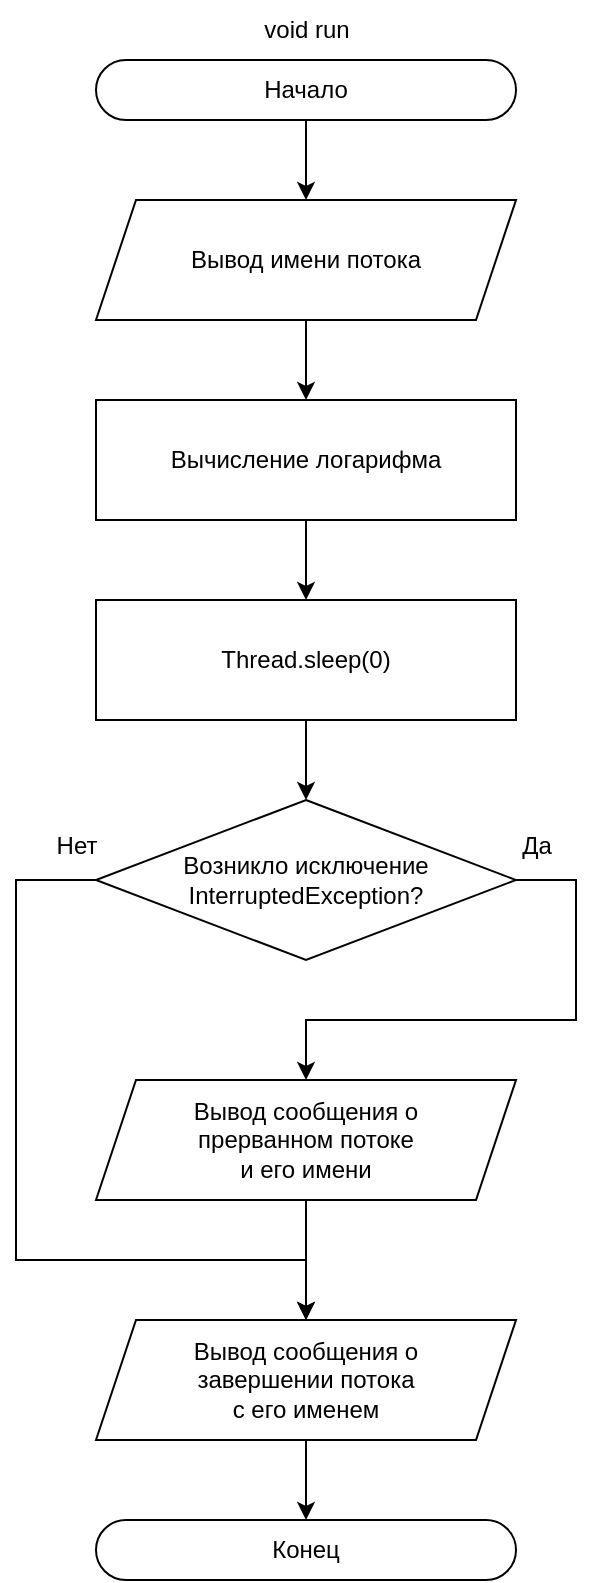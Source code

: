 <mxfile version="25.0.3">
  <diagram name="Page-1" id="Lhf47WYGTWUq5QnkIojZ">
    <mxGraphModel dx="258" dy="1019" grid="1" gridSize="10" guides="1" tooltips="1" connect="1" arrows="1" fold="1" page="1" pageScale="1" pageWidth="827" pageHeight="1169" math="0" shadow="0">
      <root>
        <mxCell id="0" />
        <mxCell id="1" parent="0" />
        <mxCell id="j7UzaK5bINsZdUrTMRW8-4" value="" style="edgeStyle=orthogonalEdgeStyle;rounded=0;orthogonalLoop=1;jettySize=auto;html=1;" edge="1" parent="1" source="j7UzaK5bINsZdUrTMRW8-1" target="j7UzaK5bINsZdUrTMRW8-3">
          <mxGeometry relative="1" as="geometry" />
        </mxCell>
        <mxCell id="j7UzaK5bINsZdUrTMRW8-1" value="Начало" style="html=1;dashed=0;whiteSpace=wrap;shape=mxgraph.dfd.start" vertex="1" parent="1">
          <mxGeometry x="1770" y="530" width="210" height="30" as="geometry" />
        </mxCell>
        <mxCell id="j7UzaK5bINsZdUrTMRW8-2" value="void run" style="text;html=1;align=center;verticalAlign=middle;resizable=0;points=[];autosize=1;strokeColor=none;fillColor=none;" vertex="1" parent="1">
          <mxGeometry x="1840" y="500" width="70" height="30" as="geometry" />
        </mxCell>
        <mxCell id="j7UzaK5bINsZdUrTMRW8-6" value="" style="edgeStyle=orthogonalEdgeStyle;rounded=0;orthogonalLoop=1;jettySize=auto;html=1;" edge="1" parent="1" source="j7UzaK5bINsZdUrTMRW8-3" target="j7UzaK5bINsZdUrTMRW8-5">
          <mxGeometry relative="1" as="geometry" />
        </mxCell>
        <mxCell id="j7UzaK5bINsZdUrTMRW8-3" value="Вывод имени потока" style="shape=parallelogram;perimeter=parallelogramPerimeter;whiteSpace=wrap;html=1;fixedSize=1;" vertex="1" parent="1">
          <mxGeometry x="1770" y="600" width="210" height="60" as="geometry" />
        </mxCell>
        <mxCell id="j7UzaK5bINsZdUrTMRW8-8" value="" style="edgeStyle=orthogonalEdgeStyle;rounded=0;orthogonalLoop=1;jettySize=auto;html=1;" edge="1" parent="1" source="j7UzaK5bINsZdUrTMRW8-5" target="j7UzaK5bINsZdUrTMRW8-7">
          <mxGeometry relative="1" as="geometry" />
        </mxCell>
        <mxCell id="j7UzaK5bINsZdUrTMRW8-5" value="Вычисление логарифма" style="rounded=0;whiteSpace=wrap;html=1;" vertex="1" parent="1">
          <mxGeometry x="1770" y="700" width="210" height="60" as="geometry" />
        </mxCell>
        <mxCell id="j7UzaK5bINsZdUrTMRW8-10" value="" style="edgeStyle=orthogonalEdgeStyle;rounded=0;orthogonalLoop=1;jettySize=auto;html=1;" edge="1" parent="1" source="j7UzaK5bINsZdUrTMRW8-7" target="j7UzaK5bINsZdUrTMRW8-9">
          <mxGeometry relative="1" as="geometry" />
        </mxCell>
        <mxCell id="j7UzaK5bINsZdUrTMRW8-7" value="Thread.sleep(0)" style="rounded=0;whiteSpace=wrap;html=1;" vertex="1" parent="1">
          <mxGeometry x="1770" y="800" width="210" height="60" as="geometry" />
        </mxCell>
        <mxCell id="j7UzaK5bINsZdUrTMRW8-12" style="edgeStyle=orthogonalEdgeStyle;rounded=0;orthogonalLoop=1;jettySize=auto;html=1;" edge="1" parent="1" source="j7UzaK5bINsZdUrTMRW8-9" target="j7UzaK5bINsZdUrTMRW8-11">
          <mxGeometry relative="1" as="geometry">
            <Array as="points">
              <mxPoint x="2010" y="940" />
              <mxPoint x="2010" y="1010" />
              <mxPoint x="1875" y="1010" />
            </Array>
          </mxGeometry>
        </mxCell>
        <mxCell id="j7UzaK5bINsZdUrTMRW8-15" style="edgeStyle=orthogonalEdgeStyle;rounded=0;orthogonalLoop=1;jettySize=auto;html=1;entryX=0.5;entryY=0;entryDx=0;entryDy=0;" edge="1" parent="1" source="j7UzaK5bINsZdUrTMRW8-9" target="j7UzaK5bINsZdUrTMRW8-13">
          <mxGeometry relative="1" as="geometry">
            <Array as="points">
              <mxPoint x="1730" y="940" />
              <mxPoint x="1730" y="1130" />
              <mxPoint x="1875" y="1130" />
            </Array>
          </mxGeometry>
        </mxCell>
        <mxCell id="j7UzaK5bINsZdUrTMRW8-9" value="Возникло исключение &lt;br&gt;InterruptedException?" style="rhombus;whiteSpace=wrap;html=1;" vertex="1" parent="1">
          <mxGeometry x="1770" y="900" width="210" height="80" as="geometry" />
        </mxCell>
        <mxCell id="j7UzaK5bINsZdUrTMRW8-14" value="" style="edgeStyle=orthogonalEdgeStyle;rounded=0;orthogonalLoop=1;jettySize=auto;html=1;" edge="1" parent="1" source="j7UzaK5bINsZdUrTMRW8-11" target="j7UzaK5bINsZdUrTMRW8-13">
          <mxGeometry relative="1" as="geometry" />
        </mxCell>
        <mxCell id="j7UzaK5bINsZdUrTMRW8-11" value="Вывод сообщения о &lt;br&gt;прерванном потоке &lt;br&gt;и его имени" style="shape=parallelogram;perimeter=parallelogramPerimeter;whiteSpace=wrap;html=1;fixedSize=1;" vertex="1" parent="1">
          <mxGeometry x="1770" y="1040" width="210" height="60" as="geometry" />
        </mxCell>
        <mxCell id="j7UzaK5bINsZdUrTMRW8-20" value="" style="edgeStyle=orthogonalEdgeStyle;rounded=0;orthogonalLoop=1;jettySize=auto;html=1;" edge="1" parent="1" source="j7UzaK5bINsZdUrTMRW8-13" target="j7UzaK5bINsZdUrTMRW8-19">
          <mxGeometry relative="1" as="geometry" />
        </mxCell>
        <mxCell id="j7UzaK5bINsZdUrTMRW8-13" value="Вывод сообщения о &lt;br&gt;завершении потока&lt;br&gt;с его именем" style="shape=parallelogram;perimeter=parallelogramPerimeter;whiteSpace=wrap;html=1;fixedSize=1;" vertex="1" parent="1">
          <mxGeometry x="1770" y="1160" width="210" height="60" as="geometry" />
        </mxCell>
        <mxCell id="j7UzaK5bINsZdUrTMRW8-16" value="Нет" style="text;html=1;align=center;verticalAlign=middle;resizable=0;points=[];autosize=1;strokeColor=none;fillColor=none;" vertex="1" parent="1">
          <mxGeometry x="1740" y="908" width="40" height="30" as="geometry" />
        </mxCell>
        <mxCell id="j7UzaK5bINsZdUrTMRW8-17" value="Да" style="text;html=1;align=center;verticalAlign=middle;resizable=0;points=[];autosize=1;strokeColor=none;fillColor=none;" vertex="1" parent="1">
          <mxGeometry x="1970" y="908" width="40" height="30" as="geometry" />
        </mxCell>
        <mxCell id="j7UzaK5bINsZdUrTMRW8-19" value="Конец" style="html=1;dashed=0;whiteSpace=wrap;shape=mxgraph.dfd.start" vertex="1" parent="1">
          <mxGeometry x="1770" y="1260" width="210" height="30" as="geometry" />
        </mxCell>
      </root>
    </mxGraphModel>
  </diagram>
</mxfile>
